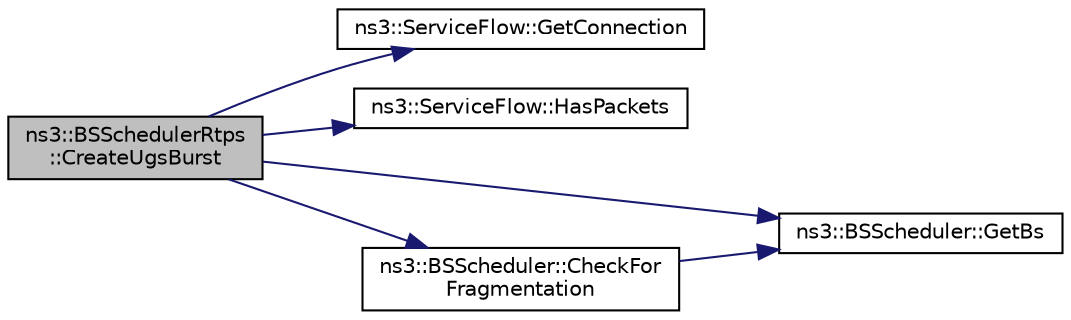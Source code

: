 digraph "ns3::BSSchedulerRtps::CreateUgsBurst"
{
  edge [fontname="Helvetica",fontsize="10",labelfontname="Helvetica",labelfontsize="10"];
  node [fontname="Helvetica",fontsize="10",shape=record];
  rankdir="LR";
  Node1 [label="ns3::BSSchedulerRtps\l::CreateUgsBurst",height=0.2,width=0.4,color="black", fillcolor="grey75", style="filled", fontcolor="black"];
  Node1 -> Node2 [color="midnightblue",fontsize="10",style="solid"];
  Node2 [label="ns3::ServiceFlow::GetConnection",height=0.2,width=0.4,color="black", fillcolor="white", style="filled",URL="$d7/ded/classns3_1_1ServiceFlow.html#a8e4684d79c49ae97a8a442fa4a372703"];
  Node1 -> Node3 [color="midnightblue",fontsize="10",style="solid"];
  Node3 [label="ns3::ServiceFlow::HasPackets",height=0.2,width=0.4,color="black", fillcolor="white", style="filled",URL="$d7/ded/classns3_1_1ServiceFlow.html#a5a309b2fb06a9a0a1aeec17614959137"];
  Node1 -> Node4 [color="midnightblue",fontsize="10",style="solid"];
  Node4 [label="ns3::BSScheduler::GetBs",height=0.2,width=0.4,color="black", fillcolor="white", style="filled",URL="$d7/d4a/classns3_1_1BSScheduler.html#a8b09065ac8f74cb35446af55128e41c7",tooltip="Get the base station. "];
  Node1 -> Node5 [color="midnightblue",fontsize="10",style="solid"];
  Node5 [label="ns3::BSScheduler::CheckFor\lFragmentation",height=0.2,width=0.4,color="black", fillcolor="white", style="filled",URL="$d7/d4a/classns3_1_1BSScheduler.html#aedd94450afdda0371fae56e05624bfaf",tooltip="Check if the packet fragmentation is possible for transport connection. "];
  Node5 -> Node4 [color="midnightblue",fontsize="10",style="solid"];
}
